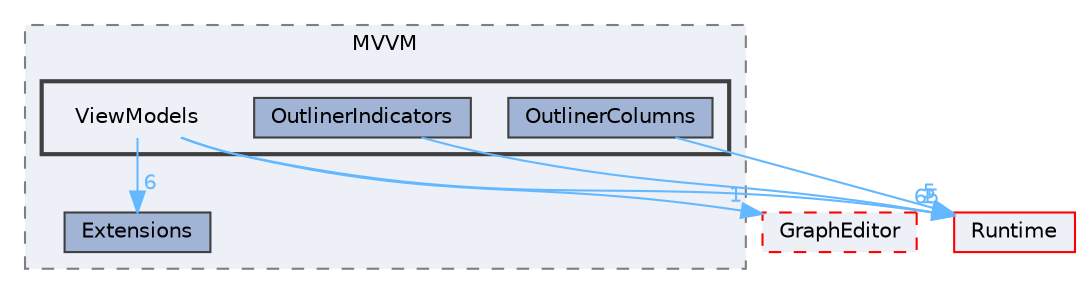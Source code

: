 digraph "ViewModels"
{
 // INTERACTIVE_SVG=YES
 // LATEX_PDF_SIZE
  bgcolor="transparent";
  edge [fontname=Helvetica,fontsize=10,labelfontname=Helvetica,labelfontsize=10];
  node [fontname=Helvetica,fontsize=10,shape=box,height=0.2,width=0.4];
  compound=true
  subgraph clusterdir_0a735b7e80d5da686e1eea5f03aa40bc {
    graph [ bgcolor="#edf0f7", pencolor="grey50", label="MVVM", fontname=Helvetica,fontsize=10 style="filled,dashed", URL="dir_0a735b7e80d5da686e1eea5f03aa40bc.html",tooltip=""]
  dir_65aef38b3309f34115ac220e3769f00d [label="Extensions", fillcolor="#a2b4d6", color="grey25", style="filled", URL="dir_65aef38b3309f34115ac220e3769f00d.html",tooltip=""];
  subgraph clusterdir_621a315eecc2d41dd87714689261a006 {
    graph [ bgcolor="#edf0f7", pencolor="grey25", label="", fontname=Helvetica,fontsize=10 style="filled,bold", URL="dir_621a315eecc2d41dd87714689261a006.html",tooltip=""]
    dir_621a315eecc2d41dd87714689261a006 [shape=plaintext, label="ViewModels"];
  dir_f7cb2a8e0c7cab8659900317bef472e0 [label="OutlinerColumns", fillcolor="#a2b4d6", color="grey25", style="filled", URL="dir_f7cb2a8e0c7cab8659900317bef472e0.html",tooltip=""];
  dir_0126232cd1724c09bb2cc3d907202d2c [label="OutlinerIndicators", fillcolor="#a2b4d6", color="grey25", style="filled", URL="dir_0126232cd1724c09bb2cc3d907202d2c.html",tooltip=""];
  }
  }
  dir_7536b172fbd480bfd146a1b1acd6856b [label="Runtime", fillcolor="#edf0f7", color="red", style="filled", URL="dir_7536b172fbd480bfd146a1b1acd6856b.html",tooltip=""];
  dir_ff23abaac86ae0f5bb44f55bc2325045 [label="GraphEditor", fillcolor="#edf0f7", color="red", style="filled,dashed", URL="dir_ff23abaac86ae0f5bb44f55bc2325045.html",tooltip=""];
  dir_621a315eecc2d41dd87714689261a006->dir_65aef38b3309f34115ac220e3769f00d [headlabel="6", labeldistance=1.5 headhref="dir_001253_000389.html" href="dir_001253_000389.html" color="steelblue1" fontcolor="steelblue1"];
  dir_621a315eecc2d41dd87714689261a006->dir_7536b172fbd480bfd146a1b1acd6856b [headlabel="65", labeldistance=1.5 headhref="dir_001253_000984.html" href="dir_001253_000984.html" color="steelblue1" fontcolor="steelblue1"];
  dir_621a315eecc2d41dd87714689261a006->dir_ff23abaac86ae0f5bb44f55bc2325045 [headlabel="1", labeldistance=1.5 headhref="dir_001253_000455.html" href="dir_001253_000455.html" color="steelblue1" fontcolor="steelblue1"];
  dir_f7cb2a8e0c7cab8659900317bef472e0->dir_7536b172fbd480bfd146a1b1acd6856b [headlabel="5", labeldistance=1.5 headhref="dir_000708_000984.html" href="dir_000708_000984.html" color="steelblue1" fontcolor="steelblue1"];
  dir_0126232cd1724c09bb2cc3d907202d2c->dir_7536b172fbd480bfd146a1b1acd6856b [headlabel="1", labeldistance=1.5 headhref="dir_000710_000984.html" href="dir_000710_000984.html" color="steelblue1" fontcolor="steelblue1"];
}
